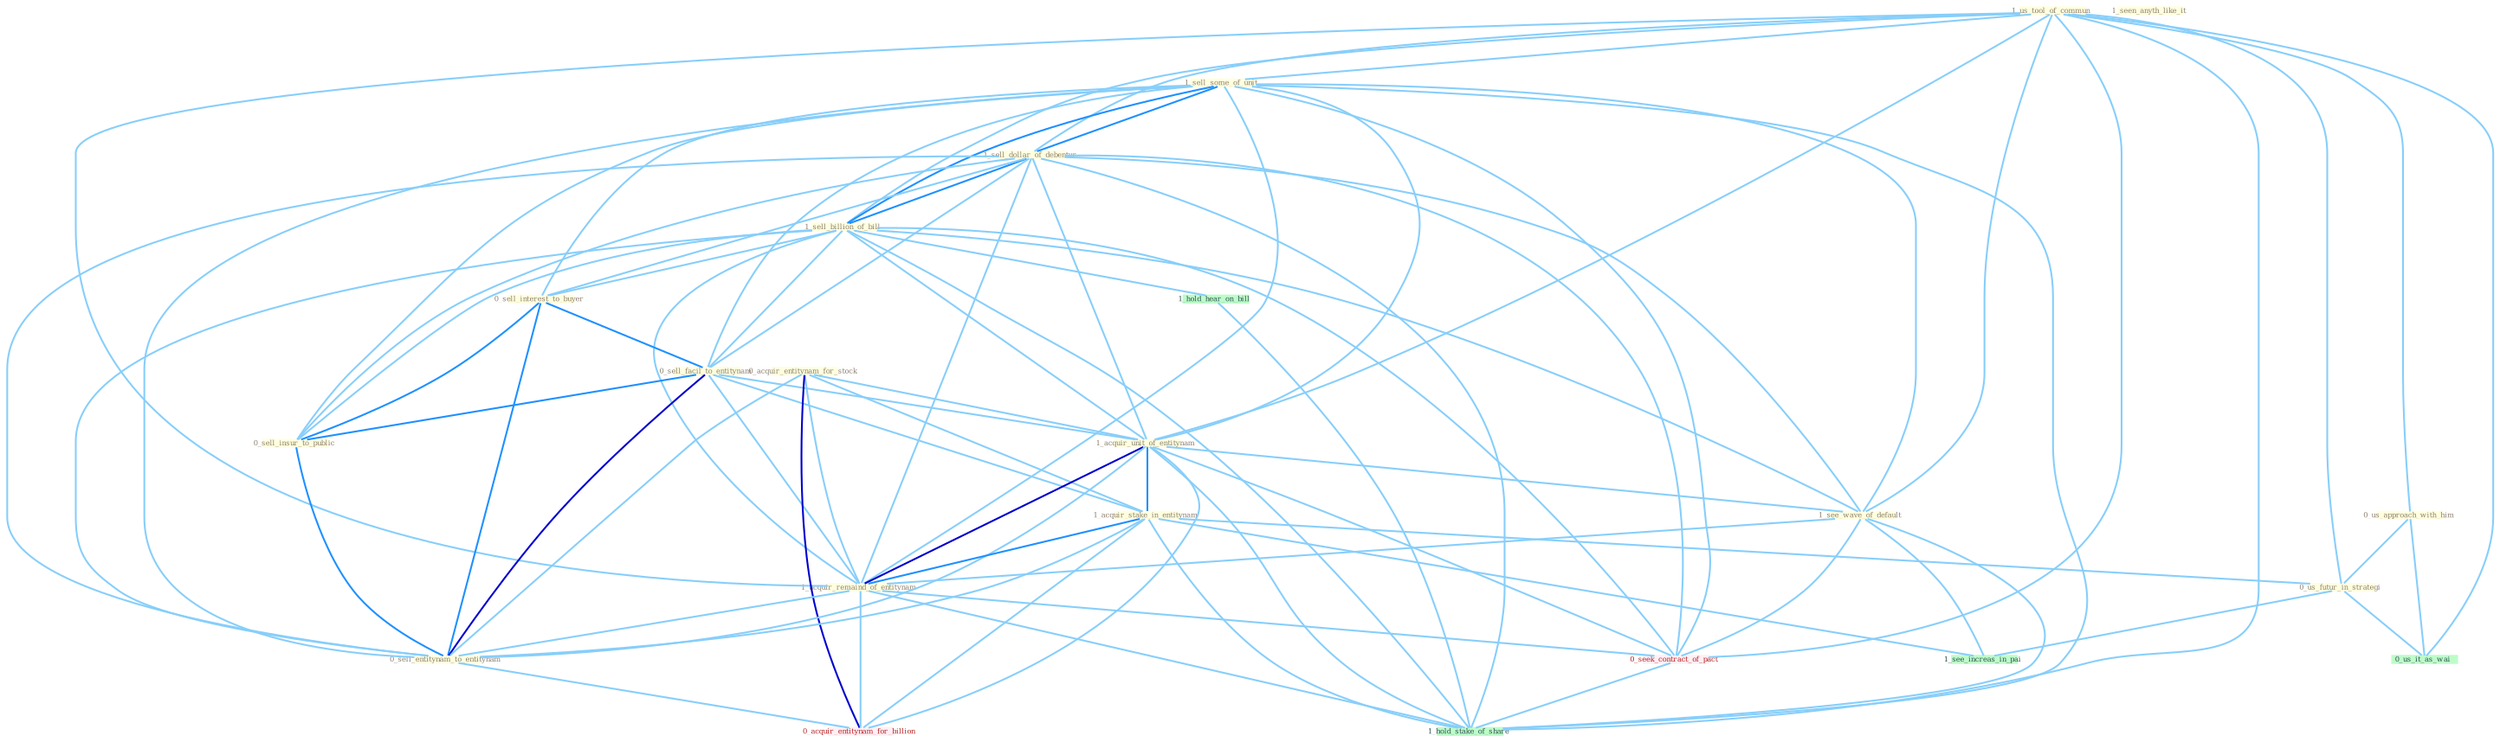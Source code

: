 Graph G{ 
    node
    [shape=polygon,style=filled,width=.5,height=.06,color="#BDFCC9",fixedsize=true,fontsize=4,
    fontcolor="#2f4f4f"];
    {node
    [color="#ffffe0", fontcolor="#8b7d6b"] "1_us_tool_of_commun " "1_sell_some_of_unit " "1_sell_dollar_of_debentur " "1_sell_billion_of_bill " "0_sell_interest_to_buyer " "0_sell_facil_to_entitynam " "0_acquir_entitynam_for_stock " "0_sell_insur_to_public " "0_us_approach_with_him " "1_acquir_unit_of_entitynam " "1_acquir_stake_in_entitynam " "0_us_futur_in_strategi " "1_seen_anyth_like_it " "1_see_wave_of_default " "1_acquir_remaind_of_entitynam " "0_sell_entitynam_to_entitynam "}
{node [color="#fff0f5", fontcolor="#b22222"] "0_seek_contract_of_pact " "0_acquir_entitynam_for_billion "}
edge [color="#B0E2FF"];

	"1_us_tool_of_commun " -- "1_sell_some_of_unit " [w="1", color="#87cefa" ];
	"1_us_tool_of_commun " -- "1_sell_dollar_of_debentur " [w="1", color="#87cefa" ];
	"1_us_tool_of_commun " -- "1_sell_billion_of_bill " [w="1", color="#87cefa" ];
	"1_us_tool_of_commun " -- "0_us_approach_with_him " [w="1", color="#87cefa" ];
	"1_us_tool_of_commun " -- "1_acquir_unit_of_entitynam " [w="1", color="#87cefa" ];
	"1_us_tool_of_commun " -- "0_us_futur_in_strategi " [w="1", color="#87cefa" ];
	"1_us_tool_of_commun " -- "1_see_wave_of_default " [w="1", color="#87cefa" ];
	"1_us_tool_of_commun " -- "1_acquir_remaind_of_entitynam " [w="1", color="#87cefa" ];
	"1_us_tool_of_commun " -- "0_seek_contract_of_pact " [w="1", color="#87cefa" ];
	"1_us_tool_of_commun " -- "0_us_it_as_wai " [w="1", color="#87cefa" ];
	"1_us_tool_of_commun " -- "1_hold_stake_of_share " [w="1", color="#87cefa" ];
	"1_sell_some_of_unit " -- "1_sell_dollar_of_debentur " [w="2", color="#1e90ff" , len=0.8];
	"1_sell_some_of_unit " -- "1_sell_billion_of_bill " [w="2", color="#1e90ff" , len=0.8];
	"1_sell_some_of_unit " -- "0_sell_interest_to_buyer " [w="1", color="#87cefa" ];
	"1_sell_some_of_unit " -- "0_sell_facil_to_entitynam " [w="1", color="#87cefa" ];
	"1_sell_some_of_unit " -- "0_sell_insur_to_public " [w="1", color="#87cefa" ];
	"1_sell_some_of_unit " -- "1_acquir_unit_of_entitynam " [w="1", color="#87cefa" ];
	"1_sell_some_of_unit " -- "1_see_wave_of_default " [w="1", color="#87cefa" ];
	"1_sell_some_of_unit " -- "1_acquir_remaind_of_entitynam " [w="1", color="#87cefa" ];
	"1_sell_some_of_unit " -- "0_sell_entitynam_to_entitynam " [w="1", color="#87cefa" ];
	"1_sell_some_of_unit " -- "0_seek_contract_of_pact " [w="1", color="#87cefa" ];
	"1_sell_some_of_unit " -- "1_hold_stake_of_share " [w="1", color="#87cefa" ];
	"1_sell_dollar_of_debentur " -- "1_sell_billion_of_bill " [w="2", color="#1e90ff" , len=0.8];
	"1_sell_dollar_of_debentur " -- "0_sell_interest_to_buyer " [w="1", color="#87cefa" ];
	"1_sell_dollar_of_debentur " -- "0_sell_facil_to_entitynam " [w="1", color="#87cefa" ];
	"1_sell_dollar_of_debentur " -- "0_sell_insur_to_public " [w="1", color="#87cefa" ];
	"1_sell_dollar_of_debentur " -- "1_acquir_unit_of_entitynam " [w="1", color="#87cefa" ];
	"1_sell_dollar_of_debentur " -- "1_see_wave_of_default " [w="1", color="#87cefa" ];
	"1_sell_dollar_of_debentur " -- "1_acquir_remaind_of_entitynam " [w="1", color="#87cefa" ];
	"1_sell_dollar_of_debentur " -- "0_sell_entitynam_to_entitynam " [w="1", color="#87cefa" ];
	"1_sell_dollar_of_debentur " -- "0_seek_contract_of_pact " [w="1", color="#87cefa" ];
	"1_sell_dollar_of_debentur " -- "1_hold_stake_of_share " [w="1", color="#87cefa" ];
	"1_sell_billion_of_bill " -- "0_sell_interest_to_buyer " [w="1", color="#87cefa" ];
	"1_sell_billion_of_bill " -- "0_sell_facil_to_entitynam " [w="1", color="#87cefa" ];
	"1_sell_billion_of_bill " -- "0_sell_insur_to_public " [w="1", color="#87cefa" ];
	"1_sell_billion_of_bill " -- "1_acquir_unit_of_entitynam " [w="1", color="#87cefa" ];
	"1_sell_billion_of_bill " -- "1_see_wave_of_default " [w="1", color="#87cefa" ];
	"1_sell_billion_of_bill " -- "1_acquir_remaind_of_entitynam " [w="1", color="#87cefa" ];
	"1_sell_billion_of_bill " -- "0_sell_entitynam_to_entitynam " [w="1", color="#87cefa" ];
	"1_sell_billion_of_bill " -- "0_seek_contract_of_pact " [w="1", color="#87cefa" ];
	"1_sell_billion_of_bill " -- "1_hold_hear_on_bill " [w="1", color="#87cefa" ];
	"1_sell_billion_of_bill " -- "1_hold_stake_of_share " [w="1", color="#87cefa" ];
	"0_sell_interest_to_buyer " -- "0_sell_facil_to_entitynam " [w="2", color="#1e90ff" , len=0.8];
	"0_sell_interest_to_buyer " -- "0_sell_insur_to_public " [w="2", color="#1e90ff" , len=0.8];
	"0_sell_interest_to_buyer " -- "0_sell_entitynam_to_entitynam " [w="2", color="#1e90ff" , len=0.8];
	"0_sell_facil_to_entitynam " -- "0_sell_insur_to_public " [w="2", color="#1e90ff" , len=0.8];
	"0_sell_facil_to_entitynam " -- "1_acquir_unit_of_entitynam " [w="1", color="#87cefa" ];
	"0_sell_facil_to_entitynam " -- "1_acquir_stake_in_entitynam " [w="1", color="#87cefa" ];
	"0_sell_facil_to_entitynam " -- "1_acquir_remaind_of_entitynam " [w="1", color="#87cefa" ];
	"0_sell_facil_to_entitynam " -- "0_sell_entitynam_to_entitynam " [w="3", color="#0000cd" , len=0.6];
	"0_acquir_entitynam_for_stock " -- "1_acquir_unit_of_entitynam " [w="1", color="#87cefa" ];
	"0_acquir_entitynam_for_stock " -- "1_acquir_stake_in_entitynam " [w="1", color="#87cefa" ];
	"0_acquir_entitynam_for_stock " -- "1_acquir_remaind_of_entitynam " [w="1", color="#87cefa" ];
	"0_acquir_entitynam_for_stock " -- "0_sell_entitynam_to_entitynam " [w="1", color="#87cefa" ];
	"0_acquir_entitynam_for_stock " -- "0_acquir_entitynam_for_billion " [w="3", color="#0000cd" , len=0.6];
	"0_sell_insur_to_public " -- "0_sell_entitynam_to_entitynam " [w="2", color="#1e90ff" , len=0.8];
	"0_us_approach_with_him " -- "0_us_futur_in_strategi " [w="1", color="#87cefa" ];
	"0_us_approach_with_him " -- "0_us_it_as_wai " [w="1", color="#87cefa" ];
	"1_acquir_unit_of_entitynam " -- "1_acquir_stake_in_entitynam " [w="2", color="#1e90ff" , len=0.8];
	"1_acquir_unit_of_entitynam " -- "1_see_wave_of_default " [w="1", color="#87cefa" ];
	"1_acquir_unit_of_entitynam " -- "1_acquir_remaind_of_entitynam " [w="3", color="#0000cd" , len=0.6];
	"1_acquir_unit_of_entitynam " -- "0_sell_entitynam_to_entitynam " [w="1", color="#87cefa" ];
	"1_acquir_unit_of_entitynam " -- "0_seek_contract_of_pact " [w="1", color="#87cefa" ];
	"1_acquir_unit_of_entitynam " -- "0_acquir_entitynam_for_billion " [w="1", color="#87cefa" ];
	"1_acquir_unit_of_entitynam " -- "1_hold_stake_of_share " [w="1", color="#87cefa" ];
	"1_acquir_stake_in_entitynam " -- "0_us_futur_in_strategi " [w="1", color="#87cefa" ];
	"1_acquir_stake_in_entitynam " -- "1_acquir_remaind_of_entitynam " [w="2", color="#1e90ff" , len=0.8];
	"1_acquir_stake_in_entitynam " -- "0_sell_entitynam_to_entitynam " [w="1", color="#87cefa" ];
	"1_acquir_stake_in_entitynam " -- "0_acquir_entitynam_for_billion " [w="1", color="#87cefa" ];
	"1_acquir_stake_in_entitynam " -- "1_see_increas_in_pai " [w="1", color="#87cefa" ];
	"1_acquir_stake_in_entitynam " -- "1_hold_stake_of_share " [w="1", color="#87cefa" ];
	"0_us_futur_in_strategi " -- "0_us_it_as_wai " [w="1", color="#87cefa" ];
	"0_us_futur_in_strategi " -- "1_see_increas_in_pai " [w="1", color="#87cefa" ];
	"1_see_wave_of_default " -- "1_acquir_remaind_of_entitynam " [w="1", color="#87cefa" ];
	"1_see_wave_of_default " -- "0_seek_contract_of_pact " [w="1", color="#87cefa" ];
	"1_see_wave_of_default " -- "1_see_increas_in_pai " [w="1", color="#87cefa" ];
	"1_see_wave_of_default " -- "1_hold_stake_of_share " [w="1", color="#87cefa" ];
	"1_acquir_remaind_of_entitynam " -- "0_sell_entitynam_to_entitynam " [w="1", color="#87cefa" ];
	"1_acquir_remaind_of_entitynam " -- "0_seek_contract_of_pact " [w="1", color="#87cefa" ];
	"1_acquir_remaind_of_entitynam " -- "0_acquir_entitynam_for_billion " [w="1", color="#87cefa" ];
	"1_acquir_remaind_of_entitynam " -- "1_hold_stake_of_share " [w="1", color="#87cefa" ];
	"0_sell_entitynam_to_entitynam " -- "0_acquir_entitynam_for_billion " [w="1", color="#87cefa" ];
	"0_seek_contract_of_pact " -- "1_hold_stake_of_share " [w="1", color="#87cefa" ];
	"1_hold_hear_on_bill " -- "1_hold_stake_of_share " [w="1", color="#87cefa" ];
}